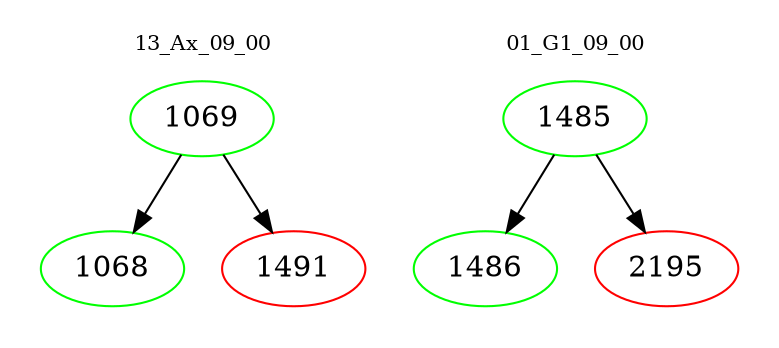 digraph{
subgraph cluster_0 {
color = white
label = "13_Ax_09_00";
fontsize=10;
T0_1069 [label="1069", color="green"]
T0_1069 -> T0_1068 [color="black"]
T0_1068 [label="1068", color="green"]
T0_1069 -> T0_1491 [color="black"]
T0_1491 [label="1491", color="red"]
}
subgraph cluster_1 {
color = white
label = "01_G1_09_00";
fontsize=10;
T1_1485 [label="1485", color="green"]
T1_1485 -> T1_1486 [color="black"]
T1_1486 [label="1486", color="green"]
T1_1485 -> T1_2195 [color="black"]
T1_2195 [label="2195", color="red"]
}
}
